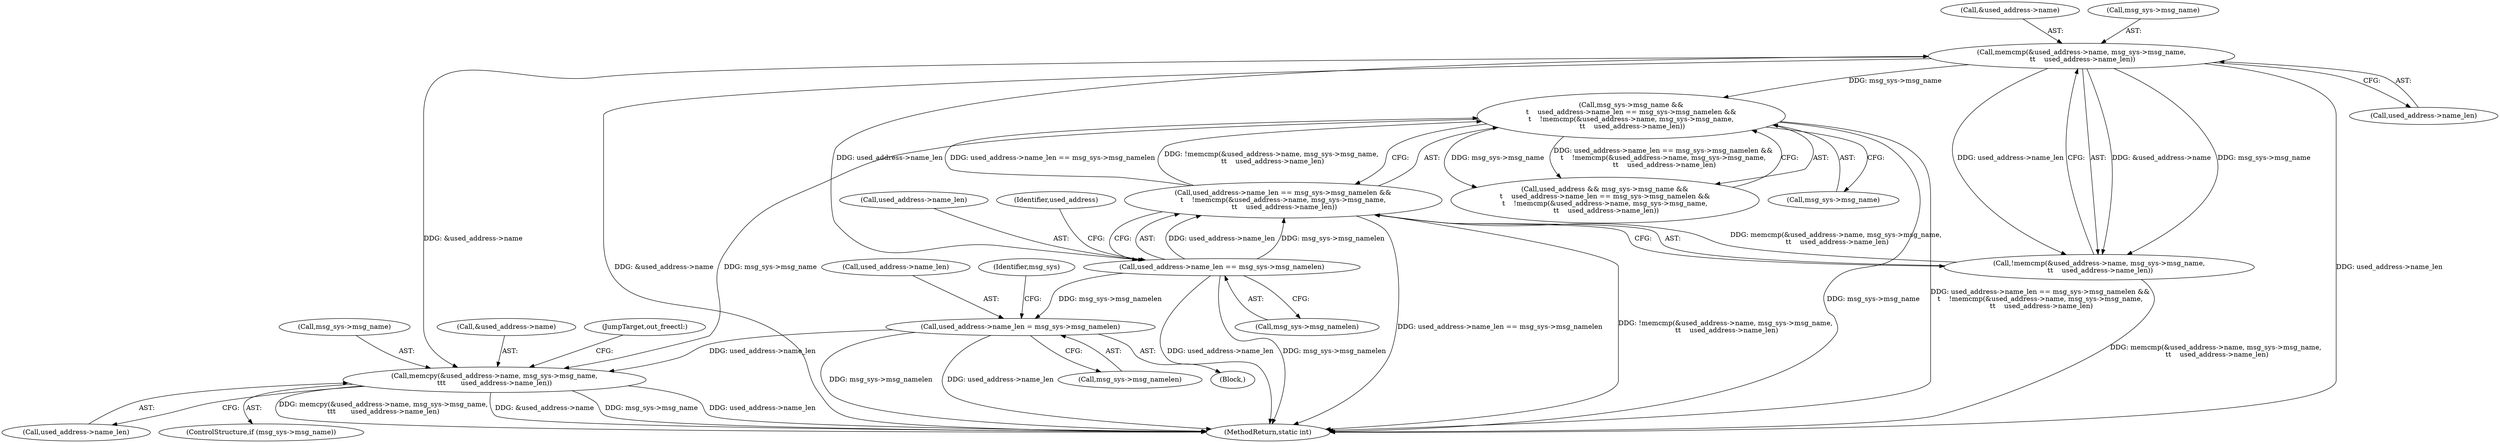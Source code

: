digraph "0_linux_bc909d9ddbf7778371e36a651d6e4194b1cc7d4c@API" {
"1000404" [label="(Call,memcpy(&used_address->name, msg_sys->msg_name,\n\t\t\t       used_address->name_len))"];
"1000361" [label="(Call,memcmp(&used_address->name, msg_sys->msg_name,\n \t\t    used_address->name_len))"];
"1000353" [label="(Call,used_address->name_len == msg_sys->msg_namelen)"];
"1000348" [label="(Call,msg_sys->msg_name &&\n\t    used_address->name_len == msg_sys->msg_namelen &&\n\t    !memcmp(&used_address->name, msg_sys->msg_name,\n \t\t    used_address->name_len))"];
"1000352" [label="(Call,used_address->name_len == msg_sys->msg_namelen &&\n\t    !memcmp(&used_address->name, msg_sys->msg_name,\n \t\t    used_address->name_len))"];
"1000360" [label="(Call,!memcmp(&used_address->name, msg_sys->msg_name,\n \t\t    used_address->name_len))"];
"1000393" [label="(Call,used_address->name_len = msg_sys->msg_namelen)"];
"1000405" [label="(Call,&used_address->name)"];
"1000352" [label="(Call,used_address->name_len == msg_sys->msg_namelen &&\n\t    !memcmp(&used_address->name, msg_sys->msg_name,\n \t\t    used_address->name_len))"];
"1000412" [label="(Call,used_address->name_len)"];
"1000415" [label="(JumpTarget,out_freectl:)"];
"1000348" [label="(Call,msg_sys->msg_name &&\n\t    used_address->name_len == msg_sys->msg_namelen &&\n\t    !memcmp(&used_address->name, msg_sys->msg_name,\n \t\t    used_address->name_len))"];
"1000402" [label="(Identifier,msg_sys)"];
"1000400" [label="(ControlStructure,if (msg_sys->msg_name))"];
"1000361" [label="(Call,memcmp(&used_address->name, msg_sys->msg_name,\n \t\t    used_address->name_len))"];
"1000369" [label="(Call,used_address->name_len)"];
"1000354" [label="(Call,used_address->name_len)"];
"1000404" [label="(Call,memcpy(&used_address->name, msg_sys->msg_name,\n\t\t\t       used_address->name_len))"];
"1000440" [label="(MethodReturn,static int)"];
"1000362" [label="(Call,&used_address->name)"];
"1000409" [label="(Call,msg_sys->msg_name)"];
"1000353" [label="(Call,used_address->name_len == msg_sys->msg_namelen)"];
"1000360" [label="(Call,!memcmp(&used_address->name, msg_sys->msg_name,\n \t\t    used_address->name_len))"];
"1000366" [label="(Call,msg_sys->msg_name)"];
"1000392" [label="(Block,)"];
"1000357" [label="(Call,msg_sys->msg_namelen)"];
"1000397" [label="(Call,msg_sys->msg_namelen)"];
"1000346" [label="(Call,used_address && msg_sys->msg_name &&\n\t    used_address->name_len == msg_sys->msg_namelen &&\n\t    !memcmp(&used_address->name, msg_sys->msg_name,\n \t\t    used_address->name_len))"];
"1000364" [label="(Identifier,used_address)"];
"1000349" [label="(Call,msg_sys->msg_name)"];
"1000394" [label="(Call,used_address->name_len)"];
"1000393" [label="(Call,used_address->name_len = msg_sys->msg_namelen)"];
"1000404" -> "1000400"  [label="AST: "];
"1000404" -> "1000412"  [label="CFG: "];
"1000405" -> "1000404"  [label="AST: "];
"1000409" -> "1000404"  [label="AST: "];
"1000412" -> "1000404"  [label="AST: "];
"1000415" -> "1000404"  [label="CFG: "];
"1000404" -> "1000440"  [label="DDG: &used_address->name"];
"1000404" -> "1000440"  [label="DDG: msg_sys->msg_name"];
"1000404" -> "1000440"  [label="DDG: used_address->name_len"];
"1000404" -> "1000440"  [label="DDG: memcpy(&used_address->name, msg_sys->msg_name,\n\t\t\t       used_address->name_len)"];
"1000361" -> "1000404"  [label="DDG: &used_address->name"];
"1000348" -> "1000404"  [label="DDG: msg_sys->msg_name"];
"1000393" -> "1000404"  [label="DDG: used_address->name_len"];
"1000361" -> "1000360"  [label="AST: "];
"1000361" -> "1000369"  [label="CFG: "];
"1000362" -> "1000361"  [label="AST: "];
"1000366" -> "1000361"  [label="AST: "];
"1000369" -> "1000361"  [label="AST: "];
"1000360" -> "1000361"  [label="CFG: "];
"1000361" -> "1000440"  [label="DDG: used_address->name_len"];
"1000361" -> "1000440"  [label="DDG: &used_address->name"];
"1000361" -> "1000348"  [label="DDG: msg_sys->msg_name"];
"1000361" -> "1000360"  [label="DDG: &used_address->name"];
"1000361" -> "1000360"  [label="DDG: msg_sys->msg_name"];
"1000361" -> "1000360"  [label="DDG: used_address->name_len"];
"1000353" -> "1000361"  [label="DDG: used_address->name_len"];
"1000353" -> "1000352"  [label="AST: "];
"1000353" -> "1000357"  [label="CFG: "];
"1000354" -> "1000353"  [label="AST: "];
"1000357" -> "1000353"  [label="AST: "];
"1000364" -> "1000353"  [label="CFG: "];
"1000352" -> "1000353"  [label="CFG: "];
"1000353" -> "1000440"  [label="DDG: msg_sys->msg_namelen"];
"1000353" -> "1000440"  [label="DDG: used_address->name_len"];
"1000353" -> "1000352"  [label="DDG: used_address->name_len"];
"1000353" -> "1000352"  [label="DDG: msg_sys->msg_namelen"];
"1000353" -> "1000393"  [label="DDG: msg_sys->msg_namelen"];
"1000348" -> "1000346"  [label="AST: "];
"1000348" -> "1000349"  [label="CFG: "];
"1000348" -> "1000352"  [label="CFG: "];
"1000349" -> "1000348"  [label="AST: "];
"1000352" -> "1000348"  [label="AST: "];
"1000346" -> "1000348"  [label="CFG: "];
"1000348" -> "1000440"  [label="DDG: msg_sys->msg_name"];
"1000348" -> "1000440"  [label="DDG: used_address->name_len == msg_sys->msg_namelen &&\n\t    !memcmp(&used_address->name, msg_sys->msg_name,\n \t\t    used_address->name_len)"];
"1000348" -> "1000346"  [label="DDG: msg_sys->msg_name"];
"1000348" -> "1000346"  [label="DDG: used_address->name_len == msg_sys->msg_namelen &&\n\t    !memcmp(&used_address->name, msg_sys->msg_name,\n \t\t    used_address->name_len)"];
"1000352" -> "1000348"  [label="DDG: used_address->name_len == msg_sys->msg_namelen"];
"1000352" -> "1000348"  [label="DDG: !memcmp(&used_address->name, msg_sys->msg_name,\n \t\t    used_address->name_len)"];
"1000352" -> "1000360"  [label="CFG: "];
"1000360" -> "1000352"  [label="AST: "];
"1000352" -> "1000440"  [label="DDG: used_address->name_len == msg_sys->msg_namelen"];
"1000352" -> "1000440"  [label="DDG: !memcmp(&used_address->name, msg_sys->msg_name,\n \t\t    used_address->name_len)"];
"1000360" -> "1000352"  [label="DDG: memcmp(&used_address->name, msg_sys->msg_name,\n \t\t    used_address->name_len)"];
"1000360" -> "1000440"  [label="DDG: memcmp(&used_address->name, msg_sys->msg_name,\n \t\t    used_address->name_len)"];
"1000393" -> "1000392"  [label="AST: "];
"1000393" -> "1000397"  [label="CFG: "];
"1000394" -> "1000393"  [label="AST: "];
"1000397" -> "1000393"  [label="AST: "];
"1000402" -> "1000393"  [label="CFG: "];
"1000393" -> "1000440"  [label="DDG: msg_sys->msg_namelen"];
"1000393" -> "1000440"  [label="DDG: used_address->name_len"];
}
